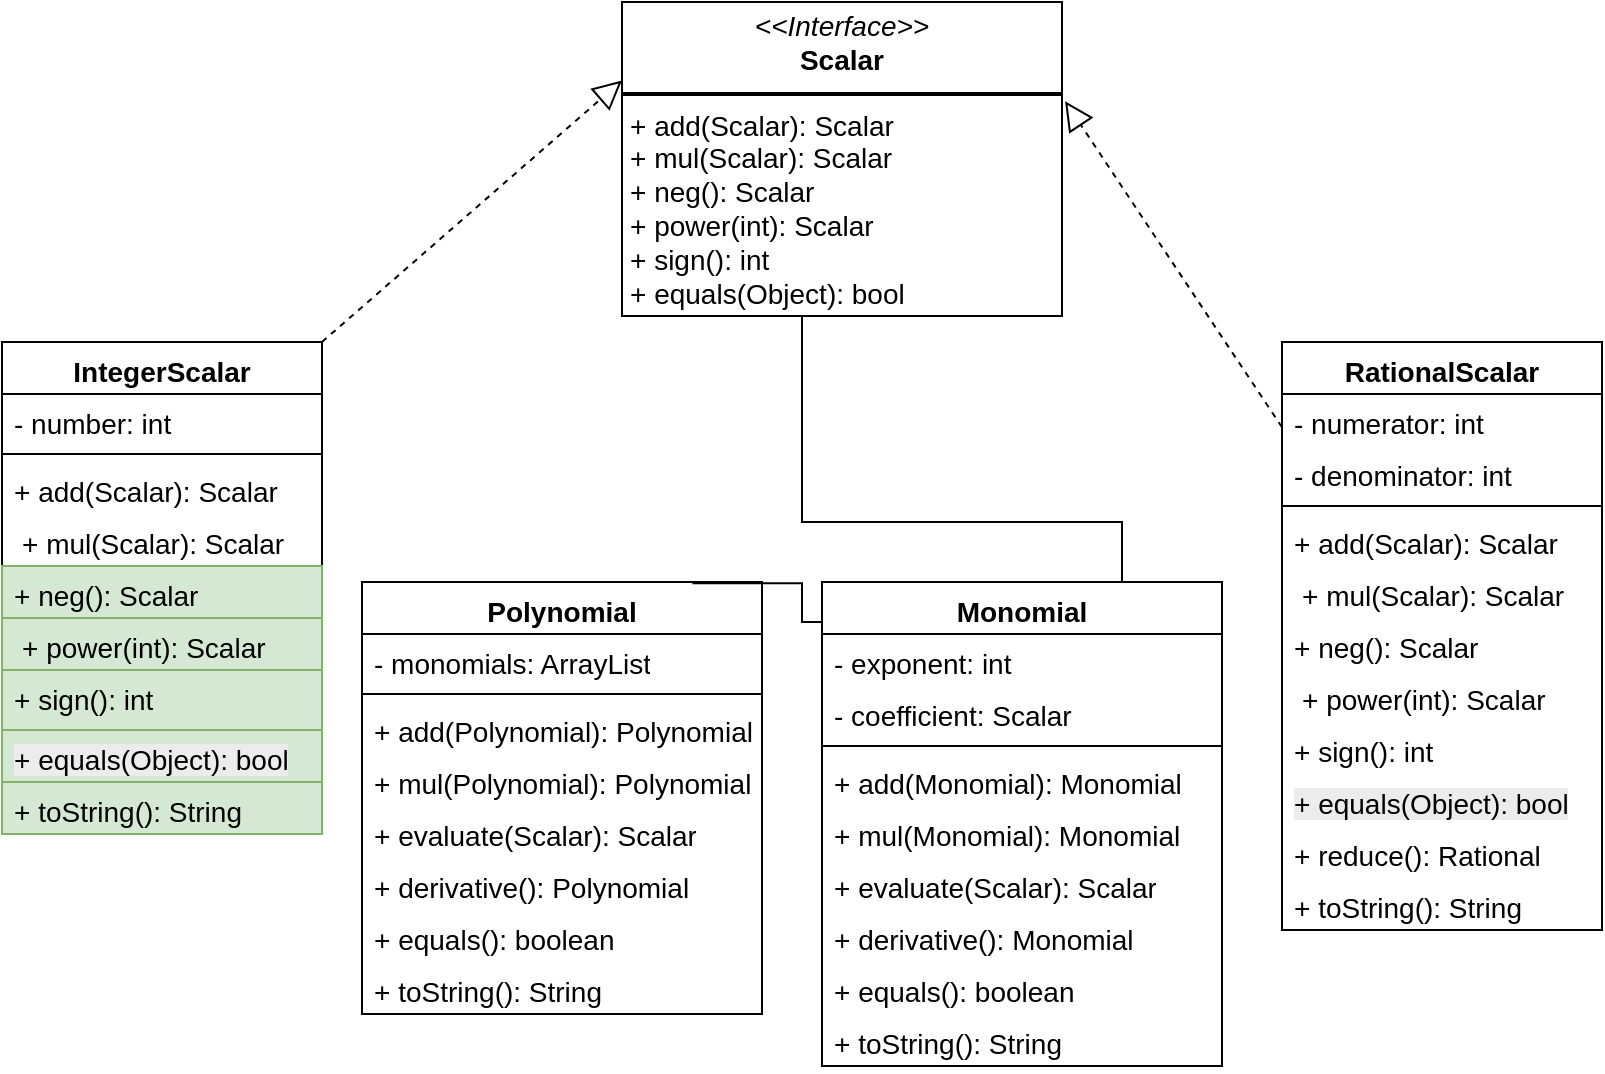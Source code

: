 <mxfile version="26.2.9">
  <diagram name="Page-1" id="jjzDqenpB4wy_xh7l3lC">
    <mxGraphModel dx="692" dy="660" grid="1" gridSize="10" guides="1" tooltips="1" connect="1" arrows="1" fold="1" page="1" pageScale="1" pageWidth="4000" pageHeight="4000" math="0" shadow="0">
      <root>
        <mxCell id="0" />
        <mxCell id="1" parent="0" />
        <mxCell id="mpg2LEnSXrtHUy58o5c5-1" value="Polynomial" style="swimlane;fontStyle=1;align=center;verticalAlign=top;childLayout=stackLayout;horizontal=1;startSize=26;horizontalStack=0;resizeParent=1;resizeParentMax=0;resizeLast=0;collapsible=1;marginBottom=0;whiteSpace=wrap;html=1;fontSize=14;" vertex="1" parent="1">
          <mxGeometry x="420" y="560" width="200" height="216" as="geometry" />
        </mxCell>
        <mxCell id="mpg2LEnSXrtHUy58o5c5-2" value="- monomials: ArrayList" style="text;strokeColor=none;fillColor=none;align=left;verticalAlign=top;spacingLeft=4;spacingRight=4;overflow=hidden;rotatable=0;points=[[0,0.5],[1,0.5]];portConstraint=eastwest;whiteSpace=wrap;html=1;fontSize=14;" vertex="1" parent="mpg2LEnSXrtHUy58o5c5-1">
          <mxGeometry y="26" width="200" height="26" as="geometry" />
        </mxCell>
        <mxCell id="mpg2LEnSXrtHUy58o5c5-3" value="" style="line;strokeWidth=1;fillColor=none;align=left;verticalAlign=middle;spacingTop=-1;spacingLeft=3;spacingRight=3;rotatable=0;labelPosition=right;points=[];portConstraint=eastwest;strokeColor=inherit;" vertex="1" parent="mpg2LEnSXrtHUy58o5c5-1">
          <mxGeometry y="52" width="200" height="8" as="geometry" />
        </mxCell>
        <mxCell id="mpg2LEnSXrtHUy58o5c5-4" value="+ add(Polynomial): Polynomial" style="text;strokeColor=none;fillColor=none;align=left;verticalAlign=top;spacingLeft=4;spacingRight=4;overflow=hidden;rotatable=0;points=[[0,0.5],[1,0.5]];portConstraint=eastwest;whiteSpace=wrap;html=1;fontSize=14;" vertex="1" parent="mpg2LEnSXrtHUy58o5c5-1">
          <mxGeometry y="60" width="200" height="26" as="geometry" />
        </mxCell>
        <mxCell id="mpg2LEnSXrtHUy58o5c5-20" value="+ mul(Polynomial): Polynomial" style="text;strokeColor=none;fillColor=none;align=left;verticalAlign=top;spacingLeft=4;spacingRight=4;overflow=hidden;rotatable=0;points=[[0,0.5],[1,0.5]];portConstraint=eastwest;whiteSpace=wrap;html=1;fontSize=14;" vertex="1" parent="mpg2LEnSXrtHUy58o5c5-1">
          <mxGeometry y="86" width="200" height="26" as="geometry" />
        </mxCell>
        <mxCell id="mpg2LEnSXrtHUy58o5c5-21" value="+ evaluate(Scalar): Scalar" style="text;strokeColor=none;fillColor=none;align=left;verticalAlign=top;spacingLeft=4;spacingRight=4;overflow=hidden;rotatable=0;points=[[0,0.5],[1,0.5]];portConstraint=eastwest;whiteSpace=wrap;html=1;fontSize=14;" vertex="1" parent="mpg2LEnSXrtHUy58o5c5-1">
          <mxGeometry y="112" width="200" height="26" as="geometry" />
        </mxCell>
        <mxCell id="mpg2LEnSXrtHUy58o5c5-22" value="+ derivative(): Polynomial" style="text;strokeColor=none;fillColor=none;align=left;verticalAlign=top;spacingLeft=4;spacingRight=4;overflow=hidden;rotatable=0;points=[[0,0.5],[1,0.5]];portConstraint=eastwest;whiteSpace=wrap;html=1;fontSize=14;" vertex="1" parent="mpg2LEnSXrtHUy58o5c5-1">
          <mxGeometry y="138" width="200" height="26" as="geometry" />
        </mxCell>
        <mxCell id="mpg2LEnSXrtHUy58o5c5-23" value="+ equals(): boolean" style="text;strokeColor=none;fillColor=none;align=left;verticalAlign=top;spacingLeft=4;spacingRight=4;overflow=hidden;rotatable=0;points=[[0,0.5],[1,0.5]];portConstraint=eastwest;whiteSpace=wrap;html=1;fontSize=14;" vertex="1" parent="mpg2LEnSXrtHUy58o5c5-1">
          <mxGeometry y="164" width="200" height="26" as="geometry" />
        </mxCell>
        <mxCell id="mpg2LEnSXrtHUy58o5c5-24" value="+ toString(): String" style="text;strokeColor=none;fillColor=none;align=left;verticalAlign=top;spacingLeft=4;spacingRight=4;overflow=hidden;rotatable=0;points=[[0,0.5],[1,0.5]];portConstraint=eastwest;whiteSpace=wrap;html=1;fontSize=14;" vertex="1" parent="mpg2LEnSXrtHUy58o5c5-1">
          <mxGeometry y="190" width="200" height="26" as="geometry" />
        </mxCell>
        <mxCell id="mpg2LEnSXrtHUy58o5c5-5" value="Monomial" style="swimlane;fontStyle=1;align=center;verticalAlign=top;childLayout=stackLayout;horizontal=1;startSize=26;horizontalStack=0;resizeParent=1;resizeParentMax=0;resizeLast=0;collapsible=1;marginBottom=0;whiteSpace=wrap;html=1;fontSize=14;" vertex="1" parent="1">
          <mxGeometry x="650" y="560" width="200" height="242" as="geometry" />
        </mxCell>
        <mxCell id="mpg2LEnSXrtHUy58o5c5-6" value="- exponent: int" style="text;strokeColor=none;fillColor=none;align=left;verticalAlign=top;spacingLeft=4;spacingRight=4;overflow=hidden;rotatable=0;points=[[0,0.5],[1,0.5]];portConstraint=eastwest;whiteSpace=wrap;html=1;fontSize=14;" vertex="1" parent="mpg2LEnSXrtHUy58o5c5-5">
          <mxGeometry y="26" width="200" height="26" as="geometry" />
        </mxCell>
        <mxCell id="mpg2LEnSXrtHUy58o5c5-25" value="- coefficient: Scalar" style="text;strokeColor=none;fillColor=none;align=left;verticalAlign=top;spacingLeft=4;spacingRight=4;overflow=hidden;rotatable=0;points=[[0,0.5],[1,0.5]];portConstraint=eastwest;whiteSpace=wrap;html=1;fontSize=14;" vertex="1" parent="mpg2LEnSXrtHUy58o5c5-5">
          <mxGeometry y="52" width="200" height="26" as="geometry" />
        </mxCell>
        <mxCell id="mpg2LEnSXrtHUy58o5c5-7" value="" style="line;strokeWidth=1;fillColor=none;align=left;verticalAlign=middle;spacingTop=-1;spacingLeft=3;spacingRight=3;rotatable=0;labelPosition=right;points=[];portConstraint=eastwest;strokeColor=inherit;" vertex="1" parent="mpg2LEnSXrtHUy58o5c5-5">
          <mxGeometry y="78" width="200" height="8" as="geometry" />
        </mxCell>
        <mxCell id="mpg2LEnSXrtHUy58o5c5-8" value="+ add(Monomial): Monomial" style="text;strokeColor=none;fillColor=none;align=left;verticalAlign=top;spacingLeft=4;spacingRight=4;overflow=hidden;rotatable=0;points=[[0,0.5],[1,0.5]];portConstraint=eastwest;whiteSpace=wrap;html=1;fontSize=14;" vertex="1" parent="mpg2LEnSXrtHUy58o5c5-5">
          <mxGeometry y="86" width="200" height="26" as="geometry" />
        </mxCell>
        <mxCell id="mpg2LEnSXrtHUy58o5c5-26" value="+ mul(Monomial): Monomial" style="text;strokeColor=none;fillColor=none;align=left;verticalAlign=top;spacingLeft=4;spacingRight=4;overflow=hidden;rotatable=0;points=[[0,0.5],[1,0.5]];portConstraint=eastwest;whiteSpace=wrap;html=1;fontSize=14;" vertex="1" parent="mpg2LEnSXrtHUy58o5c5-5">
          <mxGeometry y="112" width="200" height="26" as="geometry" />
        </mxCell>
        <mxCell id="mpg2LEnSXrtHUy58o5c5-27" value="+ evaluate(Scalar): Scalar" style="text;strokeColor=none;fillColor=none;align=left;verticalAlign=top;spacingLeft=4;spacingRight=4;overflow=hidden;rotatable=0;points=[[0,0.5],[1,0.5]];portConstraint=eastwest;whiteSpace=wrap;html=1;fontSize=14;" vertex="1" parent="mpg2LEnSXrtHUy58o5c5-5">
          <mxGeometry y="138" width="200" height="26" as="geometry" />
        </mxCell>
        <mxCell id="mpg2LEnSXrtHUy58o5c5-28" value="+ derivative(): Monomial" style="text;strokeColor=none;fillColor=none;align=left;verticalAlign=top;spacingLeft=4;spacingRight=4;overflow=hidden;rotatable=0;points=[[0,0.5],[1,0.5]];portConstraint=eastwest;whiteSpace=wrap;html=1;fontSize=14;" vertex="1" parent="mpg2LEnSXrtHUy58o5c5-5">
          <mxGeometry y="164" width="200" height="26" as="geometry" />
        </mxCell>
        <mxCell id="mpg2LEnSXrtHUy58o5c5-29" value="+ equals(): boolean" style="text;strokeColor=none;fillColor=none;align=left;verticalAlign=top;spacingLeft=4;spacingRight=4;overflow=hidden;rotatable=0;points=[[0,0.5],[1,0.5]];portConstraint=eastwest;whiteSpace=wrap;html=1;fontSize=14;" vertex="1" parent="mpg2LEnSXrtHUy58o5c5-5">
          <mxGeometry y="190" width="200" height="26" as="geometry" />
        </mxCell>
        <mxCell id="mpg2LEnSXrtHUy58o5c5-30" value="+ toString(): String" style="text;strokeColor=none;fillColor=none;align=left;verticalAlign=top;spacingLeft=4;spacingRight=4;overflow=hidden;rotatable=0;points=[[0,0.5],[1,0.5]];portConstraint=eastwest;whiteSpace=wrap;html=1;fontSize=14;" vertex="1" parent="mpg2LEnSXrtHUy58o5c5-5">
          <mxGeometry y="216" width="200" height="26" as="geometry" />
        </mxCell>
        <mxCell id="mpg2LEnSXrtHUy58o5c5-13" value="IntegerScalar" style="swimlane;fontStyle=1;align=center;verticalAlign=top;childLayout=stackLayout;horizontal=1;startSize=26;horizontalStack=0;resizeParent=1;resizeParentMax=0;resizeLast=0;collapsible=1;marginBottom=0;whiteSpace=wrap;html=1;fontSize=14;" vertex="1" parent="1">
          <mxGeometry x="240" y="440" width="160" height="246" as="geometry" />
        </mxCell>
        <mxCell id="mpg2LEnSXrtHUy58o5c5-14" value="- number: int" style="text;strokeColor=none;fillColor=none;align=left;verticalAlign=top;spacingLeft=4;spacingRight=4;overflow=hidden;rotatable=0;points=[[0,0.5],[1,0.5]];portConstraint=eastwest;whiteSpace=wrap;html=1;fontSize=14;" vertex="1" parent="mpg2LEnSXrtHUy58o5c5-13">
          <mxGeometry y="26" width="160" height="26" as="geometry" />
        </mxCell>
        <mxCell id="mpg2LEnSXrtHUy58o5c5-15" value="" style="line;strokeWidth=1;fillColor=none;align=left;verticalAlign=middle;spacingTop=-1;spacingLeft=3;spacingRight=3;rotatable=0;labelPosition=right;points=[];portConstraint=eastwest;strokeColor=inherit;" vertex="1" parent="mpg2LEnSXrtHUy58o5c5-13">
          <mxGeometry y="52" width="160" height="8" as="geometry" />
        </mxCell>
        <mxCell id="mpg2LEnSXrtHUy58o5c5-16" value="&lt;span&gt;+ add(Scalar): Scalar&lt;/span&gt;" style="text;strokeColor=none;fillColor=none;align=left;verticalAlign=top;spacingLeft=4;spacingRight=4;overflow=hidden;rotatable=0;points=[[0,0.5],[1,0.5]];portConstraint=eastwest;whiteSpace=wrap;html=1;fontSize=14;" vertex="1" parent="mpg2LEnSXrtHUy58o5c5-13">
          <mxGeometry y="60" width="160" height="26" as="geometry" />
        </mxCell>
        <mxCell id="mpg2LEnSXrtHUy58o5c5-61" value="&lt;p style=&quot;margin: 0px 0px 0px 4px;&quot;&gt;+ mul(Scalar): Scalar&lt;/p&gt;&lt;div&gt;&lt;br&gt;&lt;/div&gt;" style="text;strokeColor=none;fillColor=none;align=left;verticalAlign=top;spacingLeft=4;spacingRight=4;overflow=hidden;rotatable=0;points=[[0,0.5],[1,0.5]];portConstraint=eastwest;whiteSpace=wrap;html=1;fontSize=14;" vertex="1" parent="mpg2LEnSXrtHUy58o5c5-13">
          <mxGeometry y="86" width="160" height="26" as="geometry" />
        </mxCell>
        <mxCell id="mpg2LEnSXrtHUy58o5c5-60" value="&lt;span&gt;+ neg(): Scalar&lt;/span&gt;" style="text;strokeColor=#82b366;fillColor=#d5e8d4;align=left;verticalAlign=top;spacingLeft=4;spacingRight=4;overflow=hidden;rotatable=0;points=[[0,0.5],[1,0.5]];portConstraint=eastwest;whiteSpace=wrap;html=1;fontSize=14;" vertex="1" parent="mpg2LEnSXrtHUy58o5c5-13">
          <mxGeometry y="112" width="160" height="26" as="geometry" />
        </mxCell>
        <mxCell id="mpg2LEnSXrtHUy58o5c5-59" value="&lt;p style=&quot;margin: 0px 0px 0px 4px;&quot;&gt;+ power(int): Scalar&lt;/p&gt;&lt;div&gt;&lt;br&gt;&lt;/div&gt;" style="text;strokeColor=#82b366;fillColor=#d5e8d4;align=left;verticalAlign=top;spacingLeft=4;spacingRight=4;overflow=hidden;rotatable=0;points=[[0,0.5],[1,0.5]];portConstraint=eastwest;whiteSpace=wrap;html=1;fontSize=14;" vertex="1" parent="mpg2LEnSXrtHUy58o5c5-13">
          <mxGeometry y="138" width="160" height="26" as="geometry" />
        </mxCell>
        <mxCell id="mpg2LEnSXrtHUy58o5c5-58" value="&lt;span&gt;+ sign(): int&lt;/span&gt;" style="text;strokeColor=#82b366;fillColor=#d5e8d4;align=left;verticalAlign=top;spacingLeft=4;spacingRight=4;overflow=hidden;rotatable=0;points=[[0,0.5],[1,0.5]];portConstraint=eastwest;whiteSpace=wrap;html=1;fontSize=14;" vertex="1" parent="mpg2LEnSXrtHUy58o5c5-13">
          <mxGeometry y="164" width="160" height="30" as="geometry" />
        </mxCell>
        <mxCell id="mpg2LEnSXrtHUy58o5c5-57" value="&lt;span style=&quot;color: rgb(0, 0, 0); font-family: Helvetica; font-style: normal; font-variant-ligatures: normal; font-variant-caps: normal; font-weight: 400; letter-spacing: normal; orphans: 2; text-align: left; text-indent: 0px; text-transform: none; widows: 2; word-spacing: 0px; -webkit-text-stroke-width: 0px; white-space: normal; background-color: rgb(236, 236, 236); text-decoration-thickness: initial; text-decoration-style: initial; text-decoration-color: initial; float: none; display: inline !important;&quot;&gt;+ equals(Object): bool&lt;/span&gt;" style="text;strokeColor=#82b366;fillColor=#d5e8d4;align=left;verticalAlign=top;spacingLeft=4;spacingRight=4;overflow=hidden;rotatable=0;points=[[0,0.5],[1,0.5]];portConstraint=eastwest;whiteSpace=wrap;html=1;fontSize=14;" vertex="1" parent="mpg2LEnSXrtHUy58o5c5-13">
          <mxGeometry y="194" width="160" height="26" as="geometry" />
        </mxCell>
        <mxCell id="mpg2LEnSXrtHUy58o5c5-56" value="+ toString(): String" style="text;strokeColor=#82b366;fillColor=#d5e8d4;align=left;verticalAlign=top;spacingLeft=4;spacingRight=4;overflow=hidden;rotatable=0;points=[[0,0.5],[1,0.5]];portConstraint=eastwest;whiteSpace=wrap;html=1;fontSize=14;" vertex="1" parent="mpg2LEnSXrtHUy58o5c5-13">
          <mxGeometry y="220" width="160" height="26" as="geometry" />
        </mxCell>
        <mxCell id="mpg2LEnSXrtHUy58o5c5-18" value="&lt;p style=&quot;margin:0px;margin-top:4px;text-align:center;&quot;&gt;&lt;i&gt;&amp;lt;&amp;lt;Interface&amp;gt;&amp;gt;&lt;/i&gt;&lt;br&gt;&lt;b&gt;Scalar&lt;/b&gt;&lt;/p&gt;&lt;hr style=&quot;border-style:solid;&quot;&gt;&lt;p style=&quot;margin:0px;margin-left:4px;&quot;&gt;&lt;/p&gt;&lt;p style=&quot;margin:0px;margin-left:4px;&quot;&gt;+ add(Scalar): Scalar&lt;br&gt;+ mul(Scalar): Scalar&lt;/p&gt;&lt;p style=&quot;margin:0px;margin-left:4px;&quot;&gt;+ neg(): Scalar&lt;br&gt;+ power(int): Scalar&lt;/p&gt;&lt;p style=&quot;margin:0px;margin-left:4px;&quot;&gt;+ sign(): int&lt;br&gt;+ equals(Object): bool&lt;/p&gt;" style="verticalAlign=top;align=left;overflow=fill;html=1;whiteSpace=wrap;fontSize=14;" vertex="1" parent="1">
          <mxGeometry x="550" y="270" width="220" height="157" as="geometry" />
        </mxCell>
        <mxCell id="mpg2LEnSXrtHUy58o5c5-35" value="RationalScalar" style="swimlane;fontStyle=1;align=center;verticalAlign=top;childLayout=stackLayout;horizontal=1;startSize=26;horizontalStack=0;resizeParent=1;resizeParentMax=0;resizeLast=0;collapsible=1;marginBottom=0;whiteSpace=wrap;html=1;fontSize=14;" vertex="1" parent="1">
          <mxGeometry x="880" y="440" width="160" height="294" as="geometry" />
        </mxCell>
        <mxCell id="mpg2LEnSXrtHUy58o5c5-36" value="- numerator: int" style="text;strokeColor=none;fillColor=none;align=left;verticalAlign=top;spacingLeft=4;spacingRight=4;overflow=hidden;rotatable=0;points=[[0,0.5],[1,0.5]];portConstraint=eastwest;whiteSpace=wrap;html=1;fontSize=14;" vertex="1" parent="mpg2LEnSXrtHUy58o5c5-35">
          <mxGeometry y="26" width="160" height="26" as="geometry" />
        </mxCell>
        <mxCell id="mpg2LEnSXrtHUy58o5c5-39" value="- denominator: int" style="text;strokeColor=none;fillColor=none;align=left;verticalAlign=top;spacingLeft=4;spacingRight=4;overflow=hidden;rotatable=0;points=[[0,0.5],[1,0.5]];portConstraint=eastwest;whiteSpace=wrap;html=1;fontSize=14;" vertex="1" parent="mpg2LEnSXrtHUy58o5c5-35">
          <mxGeometry y="52" width="160" height="26" as="geometry" />
        </mxCell>
        <mxCell id="mpg2LEnSXrtHUy58o5c5-37" value="" style="line;strokeWidth=1;fillColor=none;align=left;verticalAlign=middle;spacingTop=-1;spacingLeft=3;spacingRight=3;rotatable=0;labelPosition=right;points=[];portConstraint=eastwest;strokeColor=inherit;" vertex="1" parent="mpg2LEnSXrtHUy58o5c5-35">
          <mxGeometry y="78" width="160" height="8" as="geometry" />
        </mxCell>
        <mxCell id="mpg2LEnSXrtHUy58o5c5-38" value="&lt;span&gt;+ add(Scalar): Scalar&lt;/span&gt;" style="text;strokeColor=none;fillColor=none;align=left;verticalAlign=top;spacingLeft=4;spacingRight=4;overflow=hidden;rotatable=0;points=[[0,0.5],[1,0.5]];portConstraint=eastwest;whiteSpace=wrap;html=1;fontSize=14;" vertex="1" parent="mpg2LEnSXrtHUy58o5c5-35">
          <mxGeometry y="86" width="160" height="26" as="geometry" />
        </mxCell>
        <mxCell id="mpg2LEnSXrtHUy58o5c5-55" value="&lt;p style=&quot;margin: 0px 0px 0px 4px;&quot;&gt;+ mul(Scalar): Scalar&lt;/p&gt;&lt;div&gt;&lt;br&gt;&lt;/div&gt;" style="text;strokeColor=none;fillColor=none;align=left;verticalAlign=top;spacingLeft=4;spacingRight=4;overflow=hidden;rotatable=0;points=[[0,0.5],[1,0.5]];portConstraint=eastwest;whiteSpace=wrap;html=1;fontSize=14;" vertex="1" parent="mpg2LEnSXrtHUy58o5c5-35">
          <mxGeometry y="112" width="160" height="26" as="geometry" />
        </mxCell>
        <mxCell id="mpg2LEnSXrtHUy58o5c5-54" value="&lt;span&gt;+ neg(): Scalar&lt;/span&gt;" style="text;strokeColor=none;fillColor=none;align=left;verticalAlign=top;spacingLeft=4;spacingRight=4;overflow=hidden;rotatable=0;points=[[0,0.5],[1,0.5]];portConstraint=eastwest;whiteSpace=wrap;html=1;fontSize=14;" vertex="1" parent="mpg2LEnSXrtHUy58o5c5-35">
          <mxGeometry y="138" width="160" height="26" as="geometry" />
        </mxCell>
        <mxCell id="mpg2LEnSXrtHUy58o5c5-53" value="&lt;p style=&quot;margin: 0px 0px 0px 4px;&quot;&gt;+ power(int): Scalar&lt;/p&gt;&lt;div&gt;&lt;br&gt;&lt;/div&gt;" style="text;strokeColor=none;fillColor=none;align=left;verticalAlign=top;spacingLeft=4;spacingRight=4;overflow=hidden;rotatable=0;points=[[0,0.5],[1,0.5]];portConstraint=eastwest;whiteSpace=wrap;html=1;fontSize=14;" vertex="1" parent="mpg2LEnSXrtHUy58o5c5-35">
          <mxGeometry y="164" width="160" height="26" as="geometry" />
        </mxCell>
        <mxCell id="mpg2LEnSXrtHUy58o5c5-52" value="&lt;span&gt;+ sign(): int&lt;/span&gt;" style="text;strokeColor=none;fillColor=none;align=left;verticalAlign=top;spacingLeft=4;spacingRight=4;overflow=hidden;rotatable=0;points=[[0,0.5],[1,0.5]];portConstraint=eastwest;whiteSpace=wrap;html=1;fontSize=14;" vertex="1" parent="mpg2LEnSXrtHUy58o5c5-35">
          <mxGeometry y="190" width="160" height="26" as="geometry" />
        </mxCell>
        <mxCell id="mpg2LEnSXrtHUy58o5c5-51" value="&lt;span style=&quot;color: rgb(0, 0, 0); font-family: Helvetica; font-style: normal; font-variant-ligatures: normal; font-variant-caps: normal; font-weight: 400; letter-spacing: normal; orphans: 2; text-align: left; text-indent: 0px; text-transform: none; widows: 2; word-spacing: 0px; -webkit-text-stroke-width: 0px; white-space: normal; background-color: rgb(236, 236, 236); text-decoration-thickness: initial; text-decoration-style: initial; text-decoration-color: initial; float: none; display: inline !important;&quot;&gt;+ equals(Object): bool&lt;/span&gt;" style="text;strokeColor=none;fillColor=none;align=left;verticalAlign=top;spacingLeft=4;spacingRight=4;overflow=hidden;rotatable=0;points=[[0,0.5],[1,0.5]];portConstraint=eastwest;whiteSpace=wrap;html=1;fontSize=14;" vertex="1" parent="mpg2LEnSXrtHUy58o5c5-35">
          <mxGeometry y="216" width="160" height="26" as="geometry" />
        </mxCell>
        <mxCell id="mpg2LEnSXrtHUy58o5c5-50" value="+ reduce(): Rational" style="text;strokeColor=none;fillColor=none;align=left;verticalAlign=top;spacingLeft=4;spacingRight=4;overflow=hidden;rotatable=0;points=[[0,0.5],[1,0.5]];portConstraint=eastwest;whiteSpace=wrap;html=1;fontSize=14;" vertex="1" parent="mpg2LEnSXrtHUy58o5c5-35">
          <mxGeometry y="242" width="160" height="26" as="geometry" />
        </mxCell>
        <mxCell id="mpg2LEnSXrtHUy58o5c5-40" value="+ toString(): String" style="text;strokeColor=none;fillColor=none;align=left;verticalAlign=top;spacingLeft=4;spacingRight=4;overflow=hidden;rotatable=0;points=[[0,0.5],[1,0.5]];portConstraint=eastwest;whiteSpace=wrap;html=1;fontSize=14;" vertex="1" parent="mpg2LEnSXrtHUy58o5c5-35">
          <mxGeometry y="268" width="160" height="26" as="geometry" />
        </mxCell>
        <mxCell id="mpg2LEnSXrtHUy58o5c5-41" value="" style="endArrow=block;dashed=1;endFill=0;endSize=12;html=1;rounded=0;entryX=0;entryY=0.25;entryDx=0;entryDy=0;exitX=1;exitY=0;exitDx=0;exitDy=0;" edge="1" parent="1" source="mpg2LEnSXrtHUy58o5c5-13" target="mpg2LEnSXrtHUy58o5c5-18">
          <mxGeometry width="160" relative="1" as="geometry">
            <mxPoint x="500" y="470" as="sourcePoint" />
            <mxPoint x="660" y="470" as="targetPoint" />
          </mxGeometry>
        </mxCell>
        <mxCell id="mpg2LEnSXrtHUy58o5c5-42" value="" style="endArrow=block;dashed=1;endFill=0;endSize=12;html=1;rounded=0;exitX=0;exitY=0.145;exitDx=0;exitDy=0;exitPerimeter=0;entryX=1.007;entryY=0.316;entryDx=0;entryDy=0;entryPerimeter=0;" edge="1" parent="1" source="mpg2LEnSXrtHUy58o5c5-35" target="mpg2LEnSXrtHUy58o5c5-18">
          <mxGeometry width="160" relative="1" as="geometry">
            <mxPoint x="640" y="570" as="sourcePoint" />
            <mxPoint x="800" y="570" as="targetPoint" />
          </mxGeometry>
        </mxCell>
        <mxCell id="mpg2LEnSXrtHUy58o5c5-44" value="" style="endArrow=none;html=1;edgeStyle=orthogonalEdgeStyle;rounded=0;exitX=0.75;exitY=1;exitDx=0;exitDy=0;entryX=0.75;entryY=0;entryDx=0;entryDy=0;" edge="1" parent="1" source="mpg2LEnSXrtHUy58o5c5-18" target="mpg2LEnSXrtHUy58o5c5-5">
          <mxGeometry relative="1" as="geometry">
            <mxPoint x="640" y="570" as="sourcePoint" />
            <mxPoint x="800" y="550" as="targetPoint" />
            <Array as="points">
              <mxPoint x="640" y="427" />
              <mxPoint x="640" y="530" />
              <mxPoint x="800" y="530" />
            </Array>
          </mxGeometry>
        </mxCell>
        <mxCell id="mpg2LEnSXrtHUy58o5c5-47" value="" style="endArrow=none;html=1;edgeStyle=orthogonalEdgeStyle;rounded=0;exitX=0.826;exitY=0.003;exitDx=0;exitDy=0;exitPerimeter=0;" edge="1" parent="1" source="mpg2LEnSXrtHUy58o5c5-1">
          <mxGeometry relative="1" as="geometry">
            <mxPoint x="640" y="570" as="sourcePoint" />
            <mxPoint x="650" y="580" as="targetPoint" />
            <Array as="points">
              <mxPoint x="640" y="561" />
              <mxPoint x="640" y="580" />
            </Array>
          </mxGeometry>
        </mxCell>
      </root>
    </mxGraphModel>
  </diagram>
</mxfile>
